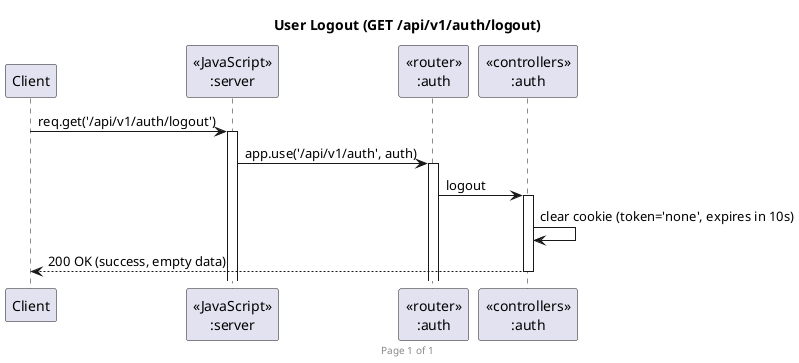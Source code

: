 @startuml Manage Authentication (GET)

footer Page %page% of %lastpage%
title "User Logout (GET /api/v1/auth/logout)"

participant "Client" as client
participant "<<JavaScript>>\n:server" as server
participant "<<router>>\n:auth" as routerAuth
participant "<<controllers>>\n:auth" as controllersAuth

client -> server ++ : req.get('/api/v1/auth/logout')
server -> routerAuth ++ : app.use('/api/v1/auth', auth)
routerAuth -> controllersAuth ++ : logout
controllersAuth -> controllersAuth : clear cookie (token='none', expires in 10s)
controllersAuth --> client -- : 200 OK (success, empty data)

@enduml

